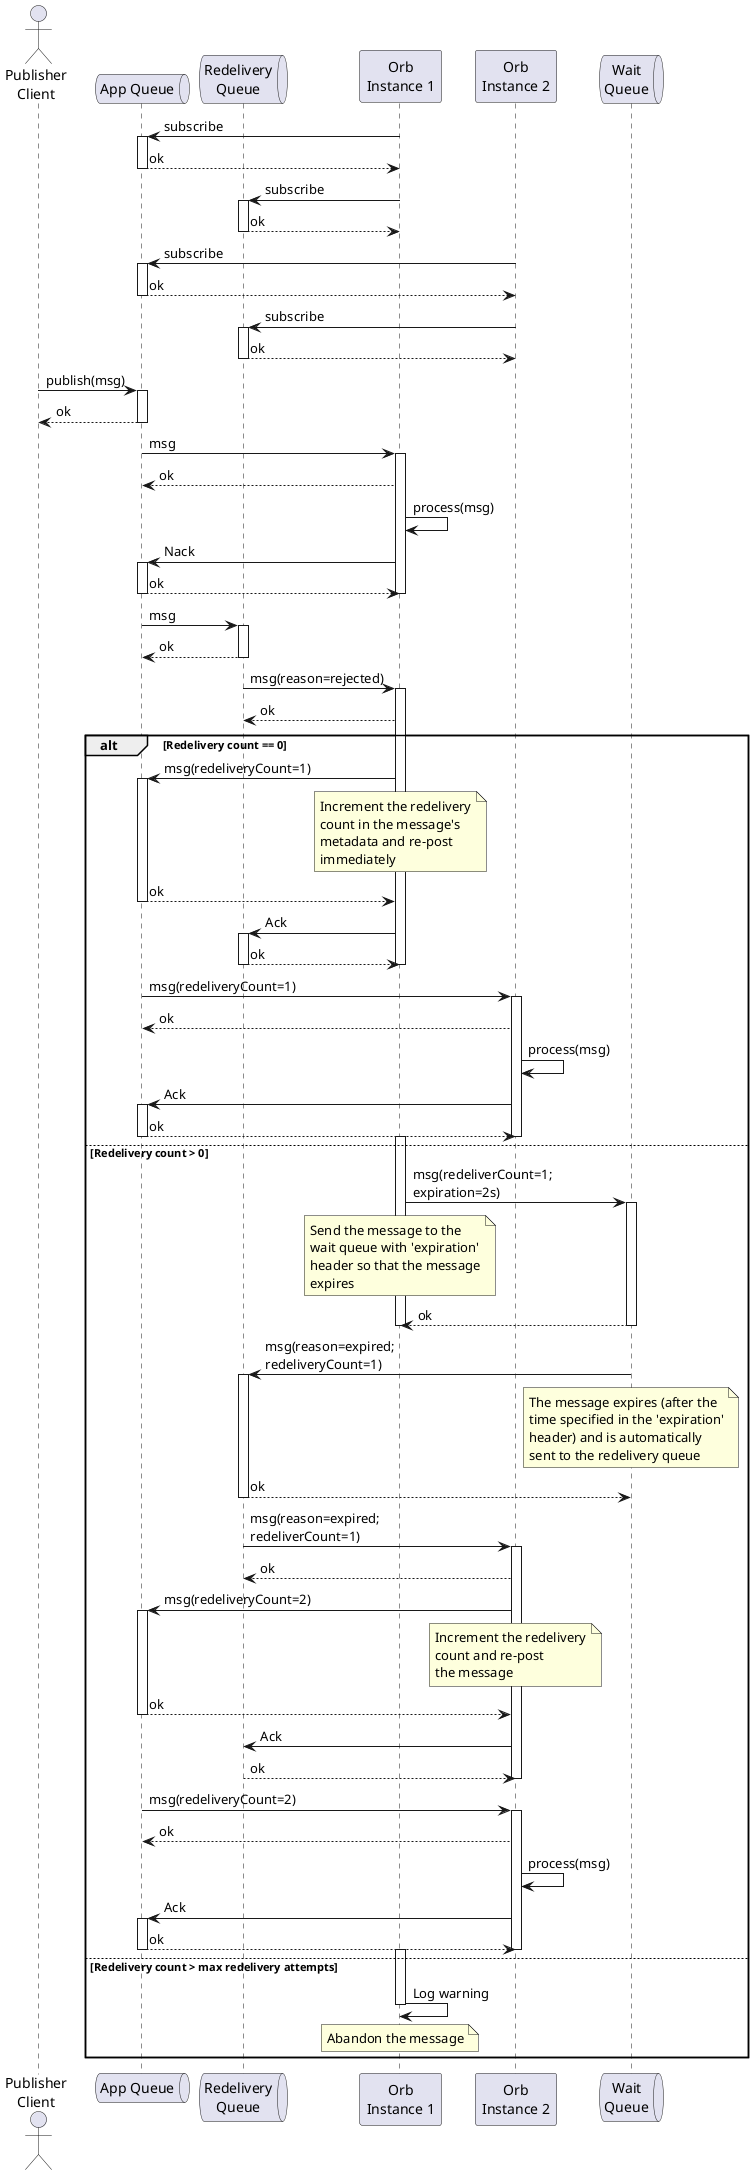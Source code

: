 @startuml
'https://plantuml.com/sequence-diagram

actor "Publisher\nClient" as client

queue "App Queue" as queue1
queue "Redelivery\nQueue" as redeliveryQueue

participant "Orb\nInstance 1" as service1
participant "Orb\nInstance 2" as service2

queue "Wait\nQueue" as waitQueue

service1 -> queue1: subscribe
activate queue1
  queue1 --> service1: ok
deactivate queue1

service1 -> redeliveryQueue: subscribe
activate redeliveryQueue
  redeliveryQueue --> service1: ok
deactivate redeliveryQueue

service2 -> queue1: subscribe
activate queue1
  queue1 --> service2: ok
deactivate queue1

service2 -> redeliveryQueue: subscribe
activate redeliveryQueue
  redeliveryQueue --> service2: ok
deactivate redeliveryQueue

client -> queue1: publish(msg)
activate queue1
  queue1 --> client: ok
deactivate queue1

queue1 -> service1: msg

activate service1
service1 --> queue1: ok
service1 -> service1: process(msg)

service1 -> queue1: Nack
activate queue1
queue1 --> service1: ok
deactivate queue1
deactivate service1

queue1 -> redeliveryQueue: msg
activate redeliveryQueue
redeliveryQueue --> queue1: ok
deactivate redeliveryQueue

redeliveryQueue -> service1: msg(reason=rejected)
activate service1

service1 --> redeliveryQueue: ok

alt Redelivery count == 0
  service1 -> queue1: msg(redeliveryCount=1)

  note over service1
  Increment the redelivery
  count in the message's
  metadata and re-post
  immediately
  end note

  activate queue1
  queue1 --> service1: ok
  deactivate queue1

  service1 -> redeliveryQueue: Ack
  activate redeliveryQueue
  redeliveryQueue --> service1: ok
  deactivate redeliveryQueue
  deactivate service1

  queue1 -> service2: msg(redeliveryCount=1)

  activate service2
  service2 --> queue1: ok
  service2 -> service2: process(msg)

  service2 -> queue1: Ack
  activate queue1
  queue1 --> service2: ok
  deactivate queue1
  deactivate service2
else Redelivery count > 0
  activate service1
  service1 -> waitQueue: msg(redeliverCount=1;\nexpiration=2s)

  note over service1
    Send the message to the
    wait queue with 'expiration'
    header so that the message
    expires
  end note

  activate waitQueue
  waitQueue --> service1: ok
  deactivate waitQueue
  deactivate service1

  waitQueue -> redeliveryQueue: msg(reason=expired;\nredeliveryCount=1)

  note over waitQueue
  The message expires (after the
  time specified in the 'expiration'
  header) and is automatically
  sent to the redelivery queue
  end note

  activate redeliveryQueue
  redeliveryQueue --> waitQueue: ok
  deactivate redeliveryQueue

  redeliveryQueue -> service2: msg(reason=expired;\nredeliverCount=1)
  activate service2
  service2 --> redeliveryQueue: ok

  service2 -> queue1: msg(redeliveryCount=2)

  note over service2
  Increment the redelivery
  count and re-post
  the message
  end note

  activate queue1
  queue1 --> service2: ok
  deactivate queue1
  service2 -> redeliveryQueue: Ack
  redeliveryQueue --> service2: ok
  deactivate service2

  queue1 -> service2: msg(redeliveryCount=2)

  activate service2
  service2 --> queue1: ok
  service2 -> service2: process(msg)

  service2 -> queue1: Ack
  activate queue1
  queue1 --> service2: ok
  deactivate queue1
  deactivate service2
else Redelivery count > max redelivery attempts
  activate service1
  service1 -> service1: Log warning
  note over service1: Abandon the message
  deactivate service1
end

deactivate service1

@enduml
